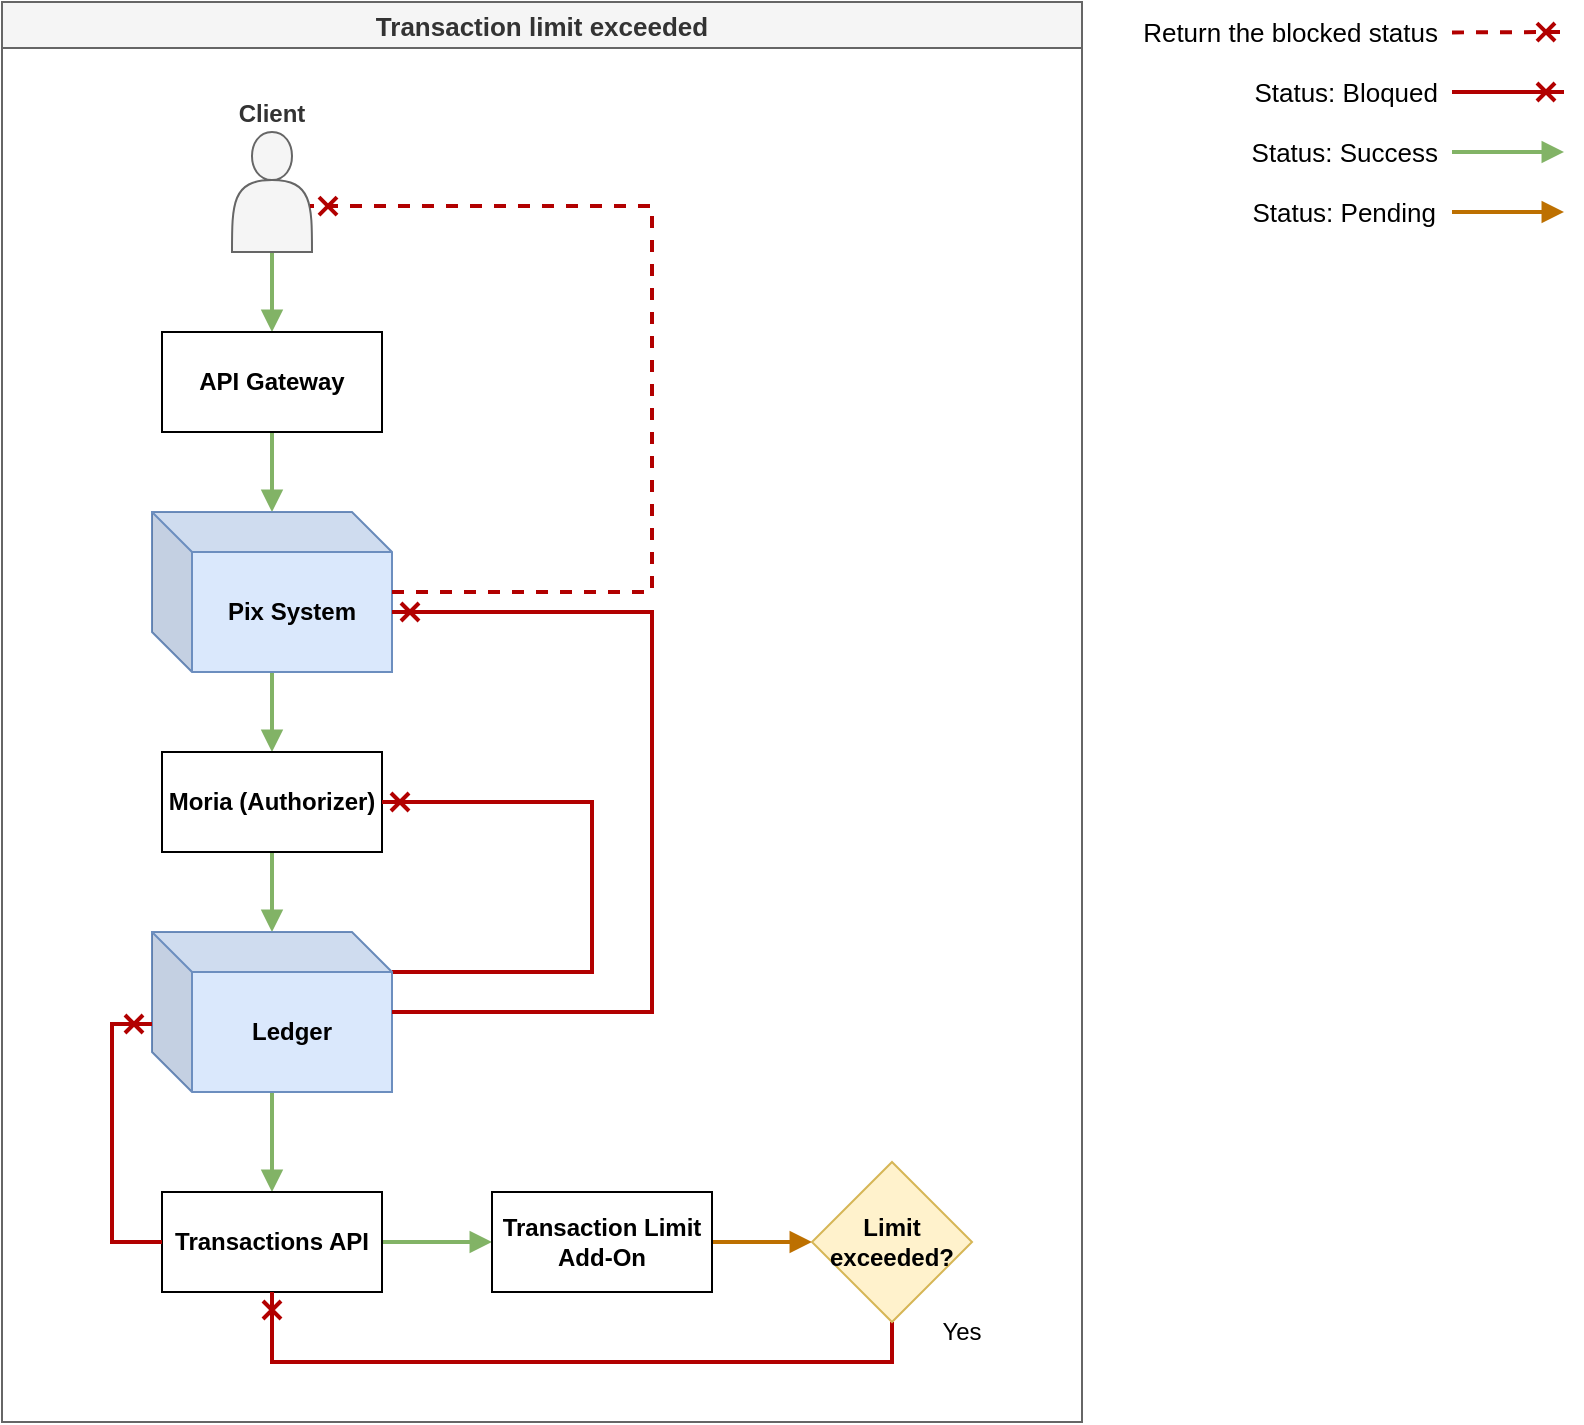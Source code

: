 <mxfile version="24.8.6">
  <diagram name="Página-1" id="h1a3Vy7ucebiUpNP96JD">
    <mxGraphModel dx="1426" dy="747" grid="1" gridSize="10" guides="1" tooltips="1" connect="1" arrows="1" fold="1" page="1" pageScale="1" pageWidth="1169" pageHeight="827" math="0" shadow="0">
      <root>
        <mxCell id="0" />
        <mxCell id="1" parent="0" />
        <mxCell id="Sw0aT8546IltXw7F98tk-1" value="" style="endArrow=cross;html=1;rounded=0;fillColor=#e51400;strokeColor=#B20000;dashed=1;strokeWidth=2;fontSize=13;align=right;fontStyle=0;endFill=0;" edge="1" parent="1">
          <mxGeometry width="50" height="50" relative="1" as="geometry">
            <mxPoint x="845" y="55.21" as="sourcePoint" />
            <mxPoint x="901" y="55" as="targetPoint" />
          </mxGeometry>
        </mxCell>
        <mxCell id="Sw0aT8546IltXw7F98tk-2" value="Return the blocked status" style="text;html=1;align=right;verticalAlign=middle;whiteSpace=wrap;rounded=0;fontSize=13;fontStyle=0" vertex="1" parent="1">
          <mxGeometry x="690" y="40" width="150" height="30" as="geometry" />
        </mxCell>
        <mxCell id="Sw0aT8546IltXw7F98tk-3" value="" style="edgeStyle=orthogonalEdgeStyle;rounded=0;orthogonalLoop=1;jettySize=auto;html=1;endArrow=cross;endFill=0;fillColor=#e51400;strokeColor=#B20000;strokeWidth=2;fontSize=13;align=right;fontStyle=0" edge="1" parent="1">
          <mxGeometry relative="1" as="geometry">
            <mxPoint x="845" y="85" as="sourcePoint" />
            <mxPoint x="901" y="85" as="targetPoint" />
          </mxGeometry>
        </mxCell>
        <mxCell id="Sw0aT8546IltXw7F98tk-4" value="" style="edgeStyle=orthogonalEdgeStyle;rounded=0;orthogonalLoop=1;jettySize=auto;html=1;endArrow=block;endFill=1;fillColor=#d5e8d4;strokeColor=#82b366;strokeWidth=2;fontSize=13;align=right;fontStyle=0" edge="1" parent="1">
          <mxGeometry relative="1" as="geometry">
            <mxPoint x="845" y="115" as="sourcePoint" />
            <mxPoint x="901" y="115" as="targetPoint" />
          </mxGeometry>
        </mxCell>
        <mxCell id="Sw0aT8546IltXw7F98tk-5" value="" style="edgeStyle=orthogonalEdgeStyle;rounded=0;orthogonalLoop=1;jettySize=auto;html=1;endArrow=block;endFill=1;fillColor=#f0a30a;strokeColor=#BD7000;strokeWidth=2;fontSize=13;align=right;fontStyle=0" edge="1" parent="1">
          <mxGeometry relative="1" as="geometry">
            <mxPoint x="845" y="145" as="sourcePoint" />
            <mxPoint x="901" y="145" as="targetPoint" />
          </mxGeometry>
        </mxCell>
        <mxCell id="Sw0aT8546IltXw7F98tk-6" value="Status: Bloqued" style="text;html=1;align=right;verticalAlign=middle;whiteSpace=wrap;rounded=0;fontSize=13;fontStyle=0" vertex="1" parent="1">
          <mxGeometry x="736" y="70" width="104" height="30" as="geometry" />
        </mxCell>
        <mxCell id="Sw0aT8546IltXw7F98tk-7" value="Status: Success" style="text;html=1;align=right;verticalAlign=middle;whiteSpace=wrap;rounded=0;fontSize=13;fontStyle=0" vertex="1" parent="1">
          <mxGeometry x="721" y="100" width="119" height="30" as="geometry" />
        </mxCell>
        <mxCell id="Sw0aT8546IltXw7F98tk-8" value="Status: Pending" style="text;html=1;align=right;verticalAlign=middle;whiteSpace=wrap;rounded=0;fontSize=13;fontStyle=0" vertex="1" parent="1">
          <mxGeometry x="720" y="130" width="119" height="30" as="geometry" />
        </mxCell>
        <mxCell id="Sw0aT8546IltXw7F98tk-9" value="&lt;span style=&quot;font-size: 13px;&quot;&gt;Transaction limit exceeded&lt;/span&gt;" style="swimlane;whiteSpace=wrap;html=1;fillColor=#f5f5f5;fontColor=#333333;strokeColor=#666666;" vertex="1" parent="1">
          <mxGeometry x="120" y="40" width="540" height="710" as="geometry" />
        </mxCell>
        <mxCell id="Sw0aT8546IltXw7F98tk-10" value="" style="edgeStyle=orthogonalEdgeStyle;rounded=0;orthogonalLoop=1;jettySize=auto;html=1;fillColor=#d5e8d4;strokeColor=#82b366;strokeWidth=2;endArrow=block;endFill=1;" edge="1" parent="Sw0aT8546IltXw7F98tk-9" source="Sw0aT8546IltXw7F98tk-11" target="Sw0aT8546IltXw7F98tk-13">
          <mxGeometry relative="1" as="geometry" />
        </mxCell>
        <mxCell id="Sw0aT8546IltXw7F98tk-11" value="Client" style="shape=actor;whiteSpace=wrap;html=1;verticalAlign=bottom;labelPosition=center;verticalLabelPosition=top;align=center;fillColor=#f5f5f5;fontColor=#333333;strokeColor=#666666;fontStyle=1" vertex="1" parent="Sw0aT8546IltXw7F98tk-9">
          <mxGeometry x="115" y="65" width="40" height="60" as="geometry" />
        </mxCell>
        <mxCell id="Sw0aT8546IltXw7F98tk-12" value="" style="edgeStyle=orthogonalEdgeStyle;rounded=0;orthogonalLoop=1;jettySize=auto;html=1;fillColor=#d5e8d4;strokeColor=#82b366;strokeWidth=2;endArrow=block;endFill=1;" edge="1" parent="Sw0aT8546IltXw7F98tk-9" source="Sw0aT8546IltXw7F98tk-13" target="Sw0aT8546IltXw7F98tk-15">
          <mxGeometry relative="1" as="geometry" />
        </mxCell>
        <mxCell id="Sw0aT8546IltXw7F98tk-13" value="API Gateway" style="rounded=0;whiteSpace=wrap;html=1;fontStyle=1" vertex="1" parent="Sw0aT8546IltXw7F98tk-9">
          <mxGeometry x="80" y="165" width="110" height="50" as="geometry" />
        </mxCell>
        <mxCell id="Sw0aT8546IltXw7F98tk-14" value="" style="edgeStyle=orthogonalEdgeStyle;rounded=0;orthogonalLoop=1;jettySize=auto;html=1;fillColor=#d5e8d4;strokeColor=#82b366;strokeWidth=2;endArrow=block;endFill=1;" edge="1" parent="Sw0aT8546IltXw7F98tk-9" source="Sw0aT8546IltXw7F98tk-15" target="Sw0aT8546IltXw7F98tk-17">
          <mxGeometry relative="1" as="geometry" />
        </mxCell>
        <mxCell id="Sw0aT8546IltXw7F98tk-15" value="Pix System" style="shape=cube;whiteSpace=wrap;html=1;boundedLbl=1;backgroundOutline=1;darkOpacity=0.05;darkOpacity2=0.1;fillColor=#dae8fc;strokeColor=#6c8ebf;fontStyle=1" vertex="1" parent="Sw0aT8546IltXw7F98tk-9">
          <mxGeometry x="75" y="255" width="120" height="80" as="geometry" />
        </mxCell>
        <mxCell id="Sw0aT8546IltXw7F98tk-16" value="" style="edgeStyle=orthogonalEdgeStyle;rounded=0;orthogonalLoop=1;jettySize=auto;html=1;strokeWidth=2;fillColor=#d5e8d4;strokeColor=#82b366;endArrow=block;endFill=1;" edge="1" parent="Sw0aT8546IltXw7F98tk-9" source="Sw0aT8546IltXw7F98tk-17" target="Sw0aT8546IltXw7F98tk-20">
          <mxGeometry relative="1" as="geometry" />
        </mxCell>
        <mxCell id="Sw0aT8546IltXw7F98tk-17" value="Moria (Authorizer)" style="rounded=0;whiteSpace=wrap;html=1;fontStyle=1" vertex="1" parent="Sw0aT8546IltXw7F98tk-9">
          <mxGeometry x="80" y="375" width="110" height="50" as="geometry" />
        </mxCell>
        <mxCell id="Sw0aT8546IltXw7F98tk-18" style="edgeStyle=orthogonalEdgeStyle;rounded=0;orthogonalLoop=1;jettySize=auto;html=1;entryX=1;entryY=0.5;entryDx=0;entryDy=0;fillColor=#e51400;strokeColor=#B20000;strokeWidth=2;endArrow=cross;endFill=0;" edge="1" parent="Sw0aT8546IltXw7F98tk-9" source="Sw0aT8546IltXw7F98tk-20" target="Sw0aT8546IltXw7F98tk-17">
          <mxGeometry relative="1" as="geometry">
            <Array as="points">
              <mxPoint x="295" y="485" />
              <mxPoint x="295" y="400" />
            </Array>
          </mxGeometry>
        </mxCell>
        <mxCell id="Sw0aT8546IltXw7F98tk-27" value="" style="edgeStyle=orthogonalEdgeStyle;rounded=0;orthogonalLoop=1;jettySize=auto;html=1;fillColor=#d5e8d4;strokeColor=#82b366;strokeWidth=2;endArrow=block;endFill=1;" edge="1" parent="Sw0aT8546IltXw7F98tk-9" source="Sw0aT8546IltXw7F98tk-20" target="Sw0aT8546IltXw7F98tk-26">
          <mxGeometry relative="1" as="geometry" />
        </mxCell>
        <mxCell id="Sw0aT8546IltXw7F98tk-20" value="Ledger" style="shape=cube;whiteSpace=wrap;html=1;boundedLbl=1;backgroundOutline=1;darkOpacity=0.05;darkOpacity2=0.1;fillColor=#dae8fc;strokeColor=#6c8ebf;fontStyle=1" vertex="1" parent="Sw0aT8546IltXw7F98tk-9">
          <mxGeometry x="75" y="465" width="120" height="80" as="geometry" />
        </mxCell>
        <mxCell id="Sw0aT8546IltXw7F98tk-22" style="edgeStyle=orthogonalEdgeStyle;rounded=0;orthogonalLoop=1;jettySize=auto;html=1;entryX=0;entryY=0;entryDx=120;entryDy=50;entryPerimeter=0;fillColor=#e51400;strokeColor=#B20000;strokeWidth=2;endArrow=cross;endFill=0;" edge="1" parent="Sw0aT8546IltXw7F98tk-9" source="Sw0aT8546IltXw7F98tk-20" target="Sw0aT8546IltXw7F98tk-15">
          <mxGeometry relative="1" as="geometry">
            <Array as="points">
              <mxPoint x="325" y="505" />
              <mxPoint x="325" y="305" />
            </Array>
          </mxGeometry>
        </mxCell>
        <mxCell id="Sw0aT8546IltXw7F98tk-23" style="edgeStyle=orthogonalEdgeStyle;rounded=0;orthogonalLoop=1;jettySize=auto;html=1;entryX=0.975;entryY=0.617;entryDx=0;entryDy=0;entryPerimeter=0;dashed=1;fillColor=#e51400;strokeColor=#B20000;strokeWidth=2;endArrow=cross;endFill=0;" edge="1" parent="Sw0aT8546IltXw7F98tk-9" source="Sw0aT8546IltXw7F98tk-15" target="Sw0aT8546IltXw7F98tk-11">
          <mxGeometry relative="1" as="geometry">
            <Array as="points">
              <mxPoint x="325" y="295" />
              <mxPoint x="325" y="102" />
            </Array>
          </mxGeometry>
        </mxCell>
        <mxCell id="Sw0aT8546IltXw7F98tk-29" value="" style="edgeStyle=orthogonalEdgeStyle;rounded=0;orthogonalLoop=1;jettySize=auto;html=1;fillColor=#d5e8d4;strokeColor=#82b366;strokeWidth=2;endArrow=block;endFill=1;" edge="1" parent="Sw0aT8546IltXw7F98tk-9" source="Sw0aT8546IltXw7F98tk-26" target="Sw0aT8546IltXw7F98tk-28">
          <mxGeometry relative="1" as="geometry" />
        </mxCell>
        <mxCell id="Sw0aT8546IltXw7F98tk-26" value="Transactions API" style="rounded=0;whiteSpace=wrap;html=1;fontStyle=1" vertex="1" parent="Sw0aT8546IltXw7F98tk-9">
          <mxGeometry x="80" y="595" width="110" height="50" as="geometry" />
        </mxCell>
        <mxCell id="Sw0aT8546IltXw7F98tk-31" value="" style="edgeStyle=orthogonalEdgeStyle;rounded=0;orthogonalLoop=1;jettySize=auto;html=1;fillColor=#f0a30a;strokeColor=#BD7000;strokeWidth=2;endArrow=block;endFill=1;" edge="1" parent="Sw0aT8546IltXw7F98tk-9" source="Sw0aT8546IltXw7F98tk-28" target="Sw0aT8546IltXw7F98tk-30">
          <mxGeometry relative="1" as="geometry" />
        </mxCell>
        <mxCell id="Sw0aT8546IltXw7F98tk-28" value="Transaction Limit Add-On" style="rounded=0;whiteSpace=wrap;html=1;fontStyle=1" vertex="1" parent="Sw0aT8546IltXw7F98tk-9">
          <mxGeometry x="245" y="595" width="110" height="50" as="geometry" />
        </mxCell>
        <mxCell id="Sw0aT8546IltXw7F98tk-32" style="edgeStyle=orthogonalEdgeStyle;rounded=0;orthogonalLoop=1;jettySize=auto;html=1;entryX=0.5;entryY=1;entryDx=0;entryDy=0;fillColor=#e51400;strokeColor=#B20000;strokeWidth=2;endArrow=cross;endFill=0;" edge="1" parent="Sw0aT8546IltXw7F98tk-9" source="Sw0aT8546IltXw7F98tk-30" target="Sw0aT8546IltXw7F98tk-26">
          <mxGeometry relative="1" as="geometry">
            <Array as="points">
              <mxPoint x="445" y="680" />
              <mxPoint x="135" y="680" />
            </Array>
          </mxGeometry>
        </mxCell>
        <mxCell id="Sw0aT8546IltXw7F98tk-30" value="Limit exceeded?" style="rhombus;whiteSpace=wrap;html=1;fontStyle=1;fillColor=#fff2cc;strokeColor=#d6b656;" vertex="1" parent="Sw0aT8546IltXw7F98tk-9">
          <mxGeometry x="405" y="580" width="80" height="80" as="geometry" />
        </mxCell>
        <mxCell id="Sw0aT8546IltXw7F98tk-33" style="edgeStyle=orthogonalEdgeStyle;rounded=0;orthogonalLoop=1;jettySize=auto;html=1;entryX=0;entryY=0.575;entryDx=0;entryDy=0;entryPerimeter=0;fillColor=#e51400;strokeColor=#B20000;strokeWidth=2;endArrow=cross;endFill=0;" edge="1" parent="Sw0aT8546IltXw7F98tk-9" source="Sw0aT8546IltXw7F98tk-26" target="Sw0aT8546IltXw7F98tk-20">
          <mxGeometry relative="1" as="geometry">
            <Array as="points">
              <mxPoint x="55" y="620" />
              <mxPoint x="55" y="511" />
            </Array>
          </mxGeometry>
        </mxCell>
        <mxCell id="Sw0aT8546IltXw7F98tk-34" value="Yes" style="text;html=1;align=center;verticalAlign=middle;whiteSpace=wrap;rounded=0;" vertex="1" parent="Sw0aT8546IltXw7F98tk-9">
          <mxGeometry x="450" y="650" width="60" height="30" as="geometry" />
        </mxCell>
      </root>
    </mxGraphModel>
  </diagram>
</mxfile>

